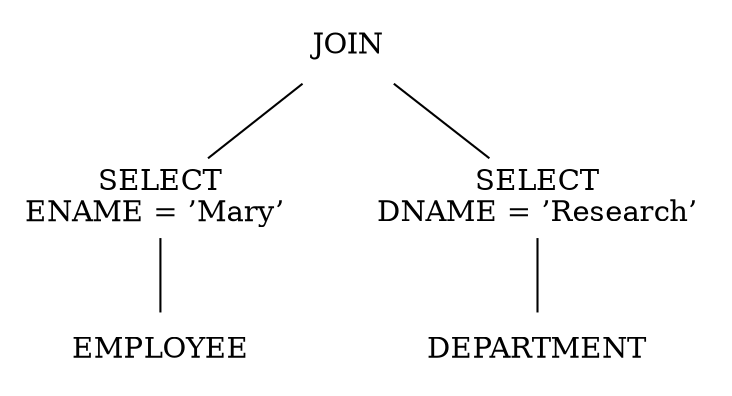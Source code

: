 graph "./pics/sql1optim" {
	node [shape=plaintext]
	JOIN
 -- "SELECT
ENAME = ’Mary’ "
	"SELECT
ENAME = ’Mary’ " -- EMPLOYEE
	JOIN
 -- "SELECT
 DNAME = ’Research’ "
	"SELECT
 DNAME = ’Research’ " -- DEPARTMENT
}
